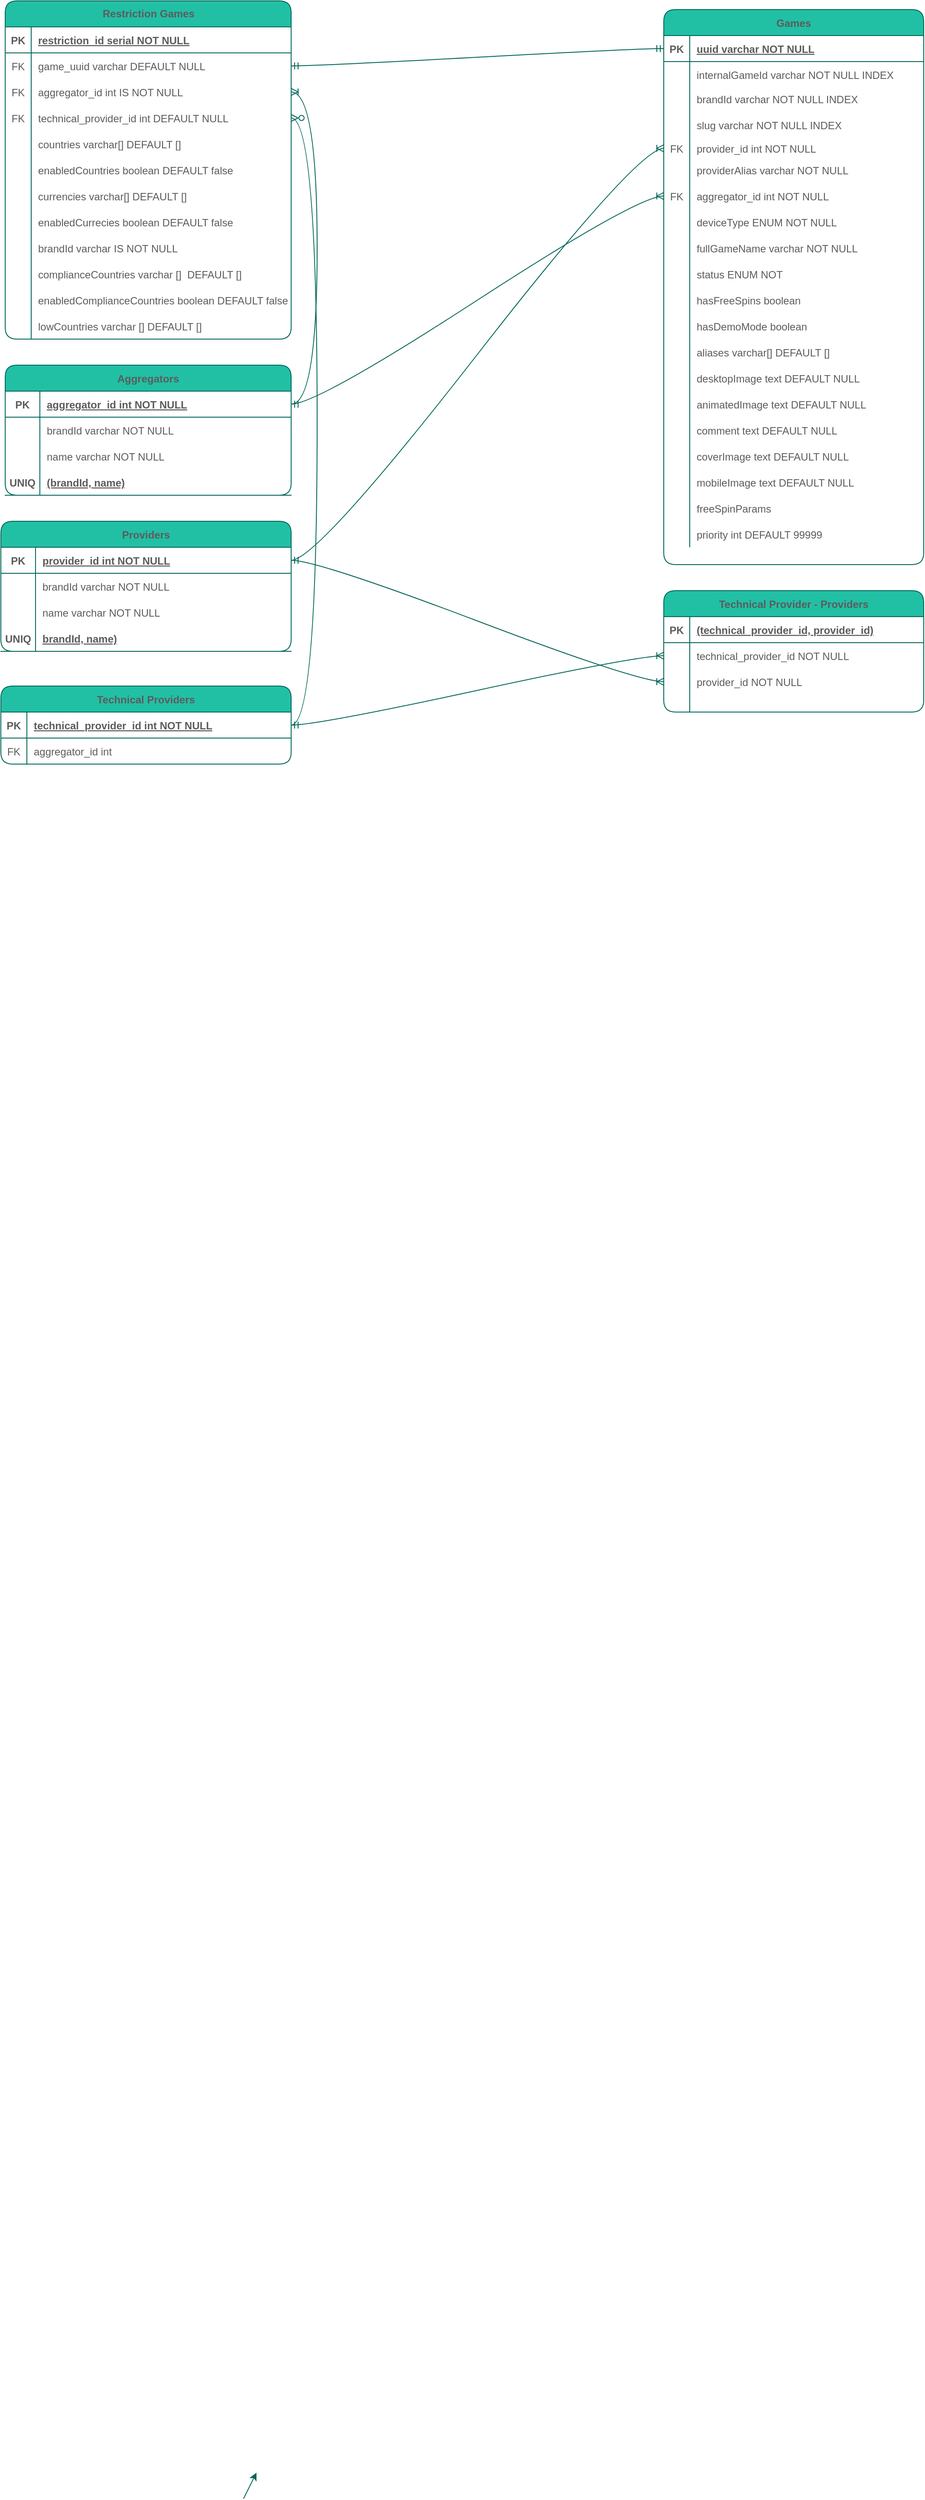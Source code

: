 <mxfile version="13.10.9" type="github">
  <diagram id="R2lEEEUBdFMjLlhIrx00" name="Page-1">
    <mxGraphModel dx="1330" dy="2307" grid="1" gridSize="10" guides="1" tooltips="1" connect="1" arrows="1" fold="1" page="1" pageScale="1" pageWidth="1100" pageHeight="1700" background="#ffffff" math="0" shadow="0" extFonts="Permanent Marker^https://fonts.googleapis.com/css?family=Permanent+Marker">
      <root>
        <mxCell id="0" />
        <mxCell id="1" parent="0" />
        <mxCell id="C-vyLk0tnHw3VtMMgP7b-2" value="Providers" style="shape=table;startSize=30;container=1;collapsible=1;childLayout=tableLayout;fixedRows=1;rowLines=0;fontStyle=1;align=center;resizeLast=1;fillColor=#21C0A5;strokeColor=#006658;fontColor=#5C5C5C;rounded=1;" parent="1" vertex="1">
          <mxGeometry x="15" y="-1080" width="335" height="150" as="geometry" />
        </mxCell>
        <mxCell id="C-vyLk0tnHw3VtMMgP7b-3" value="" style="shape=partialRectangle;collapsible=0;dropTarget=0;pointerEvents=0;fillColor=none;points=[[0,0.5],[1,0.5]];portConstraint=eastwest;top=0;left=0;right=0;bottom=1;strokeColor=#006658;fontColor=#5C5C5C;rounded=1;" parent="C-vyLk0tnHw3VtMMgP7b-2" vertex="1">
          <mxGeometry y="30" width="335" height="30" as="geometry" />
        </mxCell>
        <mxCell id="C-vyLk0tnHw3VtMMgP7b-4" value="PK" style="shape=partialRectangle;overflow=hidden;connectable=0;fillColor=none;top=0;left=0;bottom=0;right=0;fontStyle=1;strokeColor=#006658;fontColor=#5C5C5C;rounded=1;" parent="C-vyLk0tnHw3VtMMgP7b-3" vertex="1">
          <mxGeometry width="40" height="30" as="geometry" />
        </mxCell>
        <mxCell id="C-vyLk0tnHw3VtMMgP7b-5" value="provider_id int NOT NULL " style="shape=partialRectangle;overflow=hidden;connectable=0;fillColor=none;top=0;left=0;bottom=0;right=0;align=left;spacingLeft=6;fontStyle=5;strokeColor=#006658;fontColor=#5C5C5C;rounded=1;" parent="C-vyLk0tnHw3VtMMgP7b-3" vertex="1">
          <mxGeometry x="40" width="295" height="30" as="geometry" />
        </mxCell>
        <mxCell id="hQR0TN8XYF_cweAMROCS-10" value="" style="shape=partialRectangle;collapsible=0;dropTarget=0;pointerEvents=0;fillColor=none;top=0;left=0;bottom=0;right=0;points=[[0,0.5],[1,0.5]];portConstraint=eastwest;strokeColor=#006658;fontColor=#5C5C5C;rounded=1;" vertex="1" parent="C-vyLk0tnHw3VtMMgP7b-2">
          <mxGeometry y="60" width="335" height="30" as="geometry" />
        </mxCell>
        <mxCell id="hQR0TN8XYF_cweAMROCS-11" value="" style="shape=partialRectangle;connectable=0;fillColor=none;top=0;left=0;bottom=0;right=0;editable=1;overflow=hidden;strokeColor=#006658;fontColor=#5C5C5C;rounded=1;" vertex="1" parent="hQR0TN8XYF_cweAMROCS-10">
          <mxGeometry width="40" height="30" as="geometry" />
        </mxCell>
        <mxCell id="hQR0TN8XYF_cweAMROCS-12" value="brandId varchar NOT NULL" style="shape=partialRectangle;connectable=0;fillColor=none;top=0;left=0;bottom=0;right=0;align=left;spacingLeft=6;overflow=hidden;strokeColor=#006658;fontColor=#5C5C5C;rounded=1;" vertex="1" parent="hQR0TN8XYF_cweAMROCS-10">
          <mxGeometry x="40" width="295" height="30" as="geometry" />
        </mxCell>
        <mxCell id="C-vyLk0tnHw3VtMMgP7b-6" value="" style="shape=partialRectangle;collapsible=0;dropTarget=0;pointerEvents=0;fillColor=none;points=[[0,0.5],[1,0.5]];portConstraint=eastwest;top=0;left=0;right=0;bottom=0;strokeColor=#006658;fontColor=#5C5C5C;rounded=1;" parent="C-vyLk0tnHw3VtMMgP7b-2" vertex="1">
          <mxGeometry y="90" width="335" height="30" as="geometry" />
        </mxCell>
        <mxCell id="C-vyLk0tnHw3VtMMgP7b-7" value="" style="shape=partialRectangle;overflow=hidden;connectable=0;fillColor=none;top=0;left=0;bottom=0;right=0;strokeColor=#006658;fontColor=#5C5C5C;rounded=1;" parent="C-vyLk0tnHw3VtMMgP7b-6" vertex="1">
          <mxGeometry width="40" height="30" as="geometry" />
        </mxCell>
        <mxCell id="C-vyLk0tnHw3VtMMgP7b-8" value="name varchar NOT NULL" style="shape=partialRectangle;overflow=hidden;connectable=0;fillColor=none;top=0;left=0;bottom=0;right=0;align=left;spacingLeft=6;strokeColor=#006658;fontColor=#5C5C5C;rounded=1;" parent="C-vyLk0tnHw3VtMMgP7b-6" vertex="1">
          <mxGeometry x="40" width="295" height="30" as="geometry" />
        </mxCell>
        <mxCell id="hQR0TN8XYF_cweAMROCS-18" value="" style="shape=partialRectangle;collapsible=0;dropTarget=0;pointerEvents=0;fillColor=none;top=0;left=0;bottom=1;right=0;points=[[0,0.5],[1,0.5]];portConstraint=eastwest;strokeColor=#006658;fontColor=#5C5C5C;rounded=1;" vertex="1" parent="C-vyLk0tnHw3VtMMgP7b-2">
          <mxGeometry y="120" width="335" height="30" as="geometry" />
        </mxCell>
        <mxCell id="hQR0TN8XYF_cweAMROCS-19" value="UNIQ" style="shape=partialRectangle;connectable=0;fillColor=none;top=0;left=0;bottom=0;right=0;fontStyle=1;overflow=hidden;strokeColor=#006658;fontColor=#5C5C5C;rounded=1;" vertex="1" parent="hQR0TN8XYF_cweAMROCS-18">
          <mxGeometry width="40" height="30" as="geometry" />
        </mxCell>
        <mxCell id="hQR0TN8XYF_cweAMROCS-20" value="brandId, name)" style="shape=partialRectangle;connectable=0;fillColor=none;top=0;left=0;bottom=0;right=0;align=left;spacingLeft=6;fontStyle=5;overflow=hidden;strokeColor=#006658;fontColor=#5C5C5C;rounded=1;" vertex="1" parent="hQR0TN8XYF_cweAMROCS-18">
          <mxGeometry x="40" width="295" height="30" as="geometry" />
        </mxCell>
        <mxCell id="C-vyLk0tnHw3VtMMgP7b-23" value="Games" style="shape=table;startSize=30;container=1;collapsible=1;childLayout=tableLayout;fixedRows=1;rowLines=0;fontStyle=1;align=center;resizeLast=1;fillColor=#21C0A5;strokeColor=#006658;fontColor=#5C5C5C;rounded=1;" parent="1" vertex="1">
          <mxGeometry x="780" y="-1670" width="300" height="640" as="geometry" />
        </mxCell>
        <mxCell id="C-vyLk0tnHw3VtMMgP7b-24" value="" style="shape=partialRectangle;collapsible=0;dropTarget=0;pointerEvents=0;fillColor=none;points=[[0,0.5],[1,0.5]];portConstraint=eastwest;top=0;left=0;right=0;bottom=1;strokeColor=#006658;fontColor=#5C5C5C;rounded=1;" parent="C-vyLk0tnHw3VtMMgP7b-23" vertex="1">
          <mxGeometry y="30" width="300" height="30" as="geometry" />
        </mxCell>
        <mxCell id="C-vyLk0tnHw3VtMMgP7b-25" value="PK" style="shape=partialRectangle;overflow=hidden;connectable=0;fillColor=none;top=0;left=0;bottom=0;right=0;fontStyle=1;strokeColor=#006658;fontColor=#5C5C5C;rounded=1;" parent="C-vyLk0tnHw3VtMMgP7b-24" vertex="1">
          <mxGeometry width="30" height="30" as="geometry" />
        </mxCell>
        <mxCell id="C-vyLk0tnHw3VtMMgP7b-26" value="uuid varchar NOT NULL " style="shape=partialRectangle;overflow=hidden;connectable=0;fillColor=none;top=0;left=0;bottom=0;right=0;align=left;spacingLeft=6;fontStyle=5;strokeColor=#006658;fontColor=#5C5C5C;rounded=1;" parent="C-vyLk0tnHw3VtMMgP7b-24" vertex="1">
          <mxGeometry x="30" width="270" height="30" as="geometry" />
        </mxCell>
        <mxCell id="ytWz9_GpCfOif9QKAJZ8-209" value="" style="shape=partialRectangle;collapsible=0;dropTarget=0;pointerEvents=0;fillColor=none;top=0;left=0;bottom=0;right=0;points=[[0,0.5],[1,0.5]];portConstraint=eastwest;strokeColor=#006658;fontColor=#5C5C5C;rounded=1;" parent="C-vyLk0tnHw3VtMMgP7b-23" vertex="1">
          <mxGeometry y="60" width="300" height="30" as="geometry" />
        </mxCell>
        <mxCell id="ytWz9_GpCfOif9QKAJZ8-210" value="" style="shape=partialRectangle;connectable=0;fillColor=none;top=0;left=0;bottom=0;right=0;editable=1;overflow=hidden;strokeColor=#006658;fontColor=#5C5C5C;rounded=1;" parent="ytWz9_GpCfOif9QKAJZ8-209" vertex="1">
          <mxGeometry width="30" height="30" as="geometry" />
        </mxCell>
        <mxCell id="ytWz9_GpCfOif9QKAJZ8-211" value="internalGameId varchar NOT NULL INDEX" style="shape=partialRectangle;connectable=0;fillColor=none;top=0;left=0;bottom=0;right=0;align=left;spacingLeft=6;overflow=hidden;strokeColor=#006658;fontColor=#5C5C5C;rounded=1;" parent="ytWz9_GpCfOif9QKAJZ8-209" vertex="1">
          <mxGeometry x="30" width="270" height="30" as="geometry" />
        </mxCell>
        <mxCell id="C-vyLk0tnHw3VtMMgP7b-27" value="" style="shape=partialRectangle;collapsible=0;dropTarget=0;pointerEvents=0;fillColor=none;points=[[0,0.5],[1,0.5]];portConstraint=eastwest;top=0;left=0;right=0;bottom=0;strokeColor=#006658;fontColor=#5C5C5C;rounded=1;" parent="C-vyLk0tnHw3VtMMgP7b-23" vertex="1">
          <mxGeometry y="90" width="300" height="30" as="geometry" />
        </mxCell>
        <mxCell id="C-vyLk0tnHw3VtMMgP7b-28" value="" style="shape=partialRectangle;overflow=hidden;connectable=0;fillColor=none;top=0;left=0;bottom=0;right=0;strokeColor=#006658;fontColor=#5C5C5C;rounded=1;" parent="C-vyLk0tnHw3VtMMgP7b-27" vertex="1">
          <mxGeometry width="30" height="30" as="geometry" />
        </mxCell>
        <mxCell id="C-vyLk0tnHw3VtMMgP7b-29" value="brandId varchar NOT NULL INDEX&#xa;" style="shape=partialRectangle;overflow=hidden;connectable=0;fillColor=none;top=0;left=0;bottom=0;right=0;align=left;spacingLeft=6;verticalAlign=top;strokeColor=#006658;fontColor=#5C5C5C;rounded=1;" parent="C-vyLk0tnHw3VtMMgP7b-27" vertex="1">
          <mxGeometry x="30" width="270" height="30" as="geometry" />
        </mxCell>
        <mxCell id="ytWz9_GpCfOif9QKAJZ8-213" value="" style="shape=partialRectangle;collapsible=0;dropTarget=0;pointerEvents=0;fillColor=none;top=0;left=0;bottom=0;right=0;points=[[0,0.5],[1,0.5]];portConstraint=eastwest;strokeColor=#006658;fontColor=#5C5C5C;rounded=1;" parent="C-vyLk0tnHw3VtMMgP7b-23" vertex="1">
          <mxGeometry y="120" width="300" height="30" as="geometry" />
        </mxCell>
        <mxCell id="ytWz9_GpCfOif9QKAJZ8-214" value="" style="shape=partialRectangle;connectable=0;fillColor=none;top=0;left=0;bottom=0;right=0;editable=1;overflow=hidden;strokeColor=#006658;fontColor=#5C5C5C;rounded=1;" parent="ytWz9_GpCfOif9QKAJZ8-213" vertex="1">
          <mxGeometry width="30" height="30" as="geometry" />
        </mxCell>
        <mxCell id="ytWz9_GpCfOif9QKAJZ8-215" value="slug varchar NOT NULL INDEX" style="shape=partialRectangle;connectable=0;fillColor=none;top=0;left=0;bottom=0;right=0;align=left;spacingLeft=6;overflow=hidden;verticalAlign=top;strokeColor=#006658;fontColor=#5C5C5C;rounded=1;" parent="ytWz9_GpCfOif9QKAJZ8-213" vertex="1">
          <mxGeometry x="30" width="270" height="30" as="geometry" />
        </mxCell>
        <mxCell id="ytWz9_GpCfOif9QKAJZ8-233" value="" style="shape=partialRectangle;collapsible=0;dropTarget=0;pointerEvents=0;fillColor=none;top=0;left=0;bottom=0;right=0;points=[[0,0.5],[1,0.5]];portConstraint=eastwest;strokeColor=#006658;fontColor=#5C5C5C;rounded=1;" parent="C-vyLk0tnHw3VtMMgP7b-23" vertex="1">
          <mxGeometry y="150" width="300" height="20" as="geometry" />
        </mxCell>
        <mxCell id="ytWz9_GpCfOif9QKAJZ8-234" value="FK" style="shape=partialRectangle;connectable=0;fillColor=none;top=0;left=0;bottom=0;right=0;fontStyle=0;overflow=hidden;strokeColor=#006658;fontColor=#5C5C5C;rounded=1;" parent="ytWz9_GpCfOif9QKAJZ8-233" vertex="1">
          <mxGeometry width="30" height="20" as="geometry" />
        </mxCell>
        <mxCell id="ytWz9_GpCfOif9QKAJZ8-235" value="provider_id int NOT NULL" style="shape=partialRectangle;connectable=0;fillColor=none;top=0;left=0;bottom=0;right=0;align=left;spacingLeft=6;fontStyle=0;overflow=hidden;strokeColor=#006658;fontColor=#5C5C5C;rounded=1;" parent="ytWz9_GpCfOif9QKAJZ8-233" vertex="1">
          <mxGeometry x="30" width="270" height="20" as="geometry" />
        </mxCell>
        <mxCell id="ytWz9_GpCfOif9QKAJZ8-224" value="" style="shape=partialRectangle;collapsible=0;dropTarget=0;pointerEvents=0;fillColor=none;top=0;left=0;bottom=0;right=0;points=[[0,0.5],[1,0.5]];portConstraint=eastwest;strokeColor=#006658;fontColor=#5C5C5C;rounded=1;" parent="C-vyLk0tnHw3VtMMgP7b-23" vertex="1">
          <mxGeometry y="170" width="300" height="30" as="geometry" />
        </mxCell>
        <mxCell id="ytWz9_GpCfOif9QKAJZ8-225" value="" style="shape=partialRectangle;connectable=0;fillColor=none;top=0;left=0;bottom=0;right=0;editable=1;overflow=hidden;strokeColor=#006658;fontColor=#5C5C5C;rounded=1;" parent="ytWz9_GpCfOif9QKAJZ8-224" vertex="1">
          <mxGeometry width="30" height="30" as="geometry" />
        </mxCell>
        <mxCell id="ytWz9_GpCfOif9QKAJZ8-226" value="providerAlias varchar NOT NULL" style="shape=partialRectangle;connectable=0;fillColor=none;top=0;left=0;bottom=0;right=0;align=left;spacingLeft=6;overflow=hidden;strokeColor=#006658;fontColor=#5C5C5C;rounded=1;" parent="ytWz9_GpCfOif9QKAJZ8-224" vertex="1">
          <mxGeometry x="30" width="270" height="30" as="geometry" />
        </mxCell>
        <mxCell id="ytWz9_GpCfOif9QKAJZ8-237" value="" style="shape=partialRectangle;collapsible=0;dropTarget=0;pointerEvents=0;fillColor=none;top=0;left=0;bottom=0;right=0;points=[[0,0.5],[1,0.5]];portConstraint=eastwest;strokeColor=#006658;fontColor=#5C5C5C;rounded=1;" parent="C-vyLk0tnHw3VtMMgP7b-23" vertex="1">
          <mxGeometry y="200" width="300" height="30" as="geometry" />
        </mxCell>
        <mxCell id="ytWz9_GpCfOif9QKAJZ8-238" value="FK" style="shape=partialRectangle;connectable=0;fillColor=none;top=0;left=0;bottom=0;right=0;fontStyle=0;overflow=hidden;strokeColor=#006658;fontColor=#5C5C5C;rounded=1;" parent="ytWz9_GpCfOif9QKAJZ8-237" vertex="1">
          <mxGeometry width="30" height="30" as="geometry" />
        </mxCell>
        <mxCell id="ytWz9_GpCfOif9QKAJZ8-239" value="aggregator_id int NOT NULL" style="shape=partialRectangle;connectable=0;fillColor=none;top=0;left=0;bottom=0;right=0;align=left;spacingLeft=6;fontStyle=0;overflow=hidden;strokeColor=#006658;fontColor=#5C5C5C;rounded=1;" parent="ytWz9_GpCfOif9QKAJZ8-237" vertex="1">
          <mxGeometry x="30" width="270" height="30" as="geometry" />
        </mxCell>
        <mxCell id="ytWz9_GpCfOif9QKAJZ8-241" value="" style="shape=partialRectangle;collapsible=0;dropTarget=0;pointerEvents=0;fillColor=none;top=0;left=0;bottom=0;right=0;points=[[0,0.5],[1,0.5]];portConstraint=eastwest;strokeColor=#006658;fontColor=#5C5C5C;rounded=1;" parent="C-vyLk0tnHw3VtMMgP7b-23" vertex="1">
          <mxGeometry y="230" width="300" height="30" as="geometry" />
        </mxCell>
        <mxCell id="ytWz9_GpCfOif9QKAJZ8-242" value="" style="shape=partialRectangle;connectable=0;fillColor=none;top=0;left=0;bottom=0;right=0;editable=1;overflow=hidden;strokeColor=#006658;fontColor=#5C5C5C;rounded=1;" parent="ytWz9_GpCfOif9QKAJZ8-241" vertex="1">
          <mxGeometry width="30" height="30" as="geometry" />
        </mxCell>
        <mxCell id="ytWz9_GpCfOif9QKAJZ8-243" value="deviceType ENUM NOT NULL" style="shape=partialRectangle;connectable=0;fillColor=none;top=0;left=0;bottom=0;right=0;align=left;spacingLeft=6;overflow=hidden;strokeColor=#006658;fontColor=#5C5C5C;rounded=1;" parent="ytWz9_GpCfOif9QKAJZ8-241" vertex="1">
          <mxGeometry x="30" width="270" height="30" as="geometry" />
        </mxCell>
        <mxCell id="ytWz9_GpCfOif9QKAJZ8-245" value="" style="shape=partialRectangle;collapsible=0;dropTarget=0;pointerEvents=0;fillColor=none;top=0;left=0;bottom=0;right=0;points=[[0,0.5],[1,0.5]];portConstraint=eastwest;strokeColor=#006658;fontColor=#5C5C5C;rounded=1;" parent="C-vyLk0tnHw3VtMMgP7b-23" vertex="1">
          <mxGeometry y="260" width="300" height="30" as="geometry" />
        </mxCell>
        <mxCell id="ytWz9_GpCfOif9QKAJZ8-246" value="" style="shape=partialRectangle;connectable=0;fillColor=none;top=0;left=0;bottom=0;right=0;editable=1;overflow=hidden;strokeColor=#006658;fontColor=#5C5C5C;rounded=1;" parent="ytWz9_GpCfOif9QKAJZ8-245" vertex="1">
          <mxGeometry width="30" height="30" as="geometry" />
        </mxCell>
        <mxCell id="ytWz9_GpCfOif9QKAJZ8-247" value="fullGameName varchar NOT NULL" style="shape=partialRectangle;connectable=0;fillColor=none;top=0;left=0;bottom=0;right=0;align=left;spacingLeft=6;overflow=hidden;strokeColor=#006658;fontColor=#5C5C5C;rounded=1;" parent="ytWz9_GpCfOif9QKAJZ8-245" vertex="1">
          <mxGeometry x="30" width="270" height="30" as="geometry" />
        </mxCell>
        <mxCell id="ytWz9_GpCfOif9QKAJZ8-251" value="" style="shape=partialRectangle;collapsible=0;dropTarget=0;pointerEvents=0;fillColor=none;top=0;left=0;bottom=0;right=0;points=[[0,0.5],[1,0.5]];portConstraint=eastwest;strokeColor=#006658;fontColor=#5C5C5C;rounded=1;" parent="C-vyLk0tnHw3VtMMgP7b-23" vertex="1">
          <mxGeometry y="290" width="300" height="30" as="geometry" />
        </mxCell>
        <mxCell id="ytWz9_GpCfOif9QKAJZ8-252" value="" style="shape=partialRectangle;connectable=0;fillColor=none;top=0;left=0;bottom=0;right=0;editable=1;overflow=hidden;strokeColor=#006658;fontColor=#5C5C5C;rounded=1;" parent="ytWz9_GpCfOif9QKAJZ8-251" vertex="1">
          <mxGeometry width="30" height="30" as="geometry" />
        </mxCell>
        <mxCell id="ytWz9_GpCfOif9QKAJZ8-253" value="status ENUM NOT" style="shape=partialRectangle;connectable=0;fillColor=none;top=0;left=0;bottom=0;right=0;align=left;spacingLeft=6;overflow=hidden;strokeColor=#006658;fontColor=#5C5C5C;rounded=1;" parent="ytWz9_GpCfOif9QKAJZ8-251" vertex="1">
          <mxGeometry x="30" width="270" height="30" as="geometry" />
        </mxCell>
        <mxCell id="ytWz9_GpCfOif9QKAJZ8-255" value="" style="shape=partialRectangle;collapsible=0;dropTarget=0;pointerEvents=0;fillColor=none;top=0;left=0;bottom=0;right=0;points=[[0,0.5],[1,0.5]];portConstraint=eastwest;strokeColor=#006658;fontColor=#5C5C5C;rounded=1;" parent="C-vyLk0tnHw3VtMMgP7b-23" vertex="1">
          <mxGeometry y="320" width="300" height="30" as="geometry" />
        </mxCell>
        <mxCell id="ytWz9_GpCfOif9QKAJZ8-256" value="" style="shape=partialRectangle;connectable=0;fillColor=none;top=0;left=0;bottom=0;right=0;editable=1;overflow=hidden;strokeColor=#006658;fontColor=#5C5C5C;rounded=1;" parent="ytWz9_GpCfOif9QKAJZ8-255" vertex="1">
          <mxGeometry width="30" height="30" as="geometry" />
        </mxCell>
        <mxCell id="ytWz9_GpCfOif9QKAJZ8-257" value="hasFreeSpins boolean" style="shape=partialRectangle;connectable=0;fillColor=none;top=0;left=0;bottom=0;right=0;align=left;spacingLeft=6;overflow=hidden;strokeColor=#006658;fontColor=#5C5C5C;rounded=1;" parent="ytWz9_GpCfOif9QKAJZ8-255" vertex="1">
          <mxGeometry x="30" width="270" height="30" as="geometry" />
        </mxCell>
        <mxCell id="ytWz9_GpCfOif9QKAJZ8-259" value="" style="shape=partialRectangle;collapsible=0;dropTarget=0;pointerEvents=0;fillColor=none;top=0;left=0;bottom=0;right=0;points=[[0,0.5],[1,0.5]];portConstraint=eastwest;strokeColor=#006658;fontColor=#5C5C5C;rounded=1;" parent="C-vyLk0tnHw3VtMMgP7b-23" vertex="1">
          <mxGeometry y="350" width="300" height="30" as="geometry" />
        </mxCell>
        <mxCell id="ytWz9_GpCfOif9QKAJZ8-260" value="" style="shape=partialRectangle;connectable=0;fillColor=none;top=0;left=0;bottom=0;right=0;editable=1;overflow=hidden;strokeColor=#006658;fontColor=#5C5C5C;rounded=1;" parent="ytWz9_GpCfOif9QKAJZ8-259" vertex="1">
          <mxGeometry width="30" height="30" as="geometry" />
        </mxCell>
        <mxCell id="ytWz9_GpCfOif9QKAJZ8-261" value="hasDemoMode boolean" style="shape=partialRectangle;connectable=0;fillColor=none;top=0;left=0;bottom=0;right=0;align=left;spacingLeft=6;overflow=hidden;strokeColor=#006658;fontColor=#5C5C5C;rounded=1;" parent="ytWz9_GpCfOif9QKAJZ8-259" vertex="1">
          <mxGeometry x="30" width="270" height="30" as="geometry" />
        </mxCell>
        <mxCell id="ytWz9_GpCfOif9QKAJZ8-263" value="" style="shape=partialRectangle;collapsible=0;dropTarget=0;pointerEvents=0;fillColor=none;top=0;left=0;bottom=0;right=0;points=[[0,0.5],[1,0.5]];portConstraint=eastwest;strokeColor=#006658;fontColor=#5C5C5C;rounded=1;" parent="C-vyLk0tnHw3VtMMgP7b-23" vertex="1">
          <mxGeometry y="380" width="300" height="30" as="geometry" />
        </mxCell>
        <mxCell id="ytWz9_GpCfOif9QKAJZ8-264" value="" style="shape=partialRectangle;connectable=0;fillColor=none;top=0;left=0;bottom=0;right=0;editable=1;overflow=hidden;strokeColor=#006658;fontColor=#5C5C5C;rounded=1;" parent="ytWz9_GpCfOif9QKAJZ8-263" vertex="1">
          <mxGeometry width="30" height="30" as="geometry" />
        </mxCell>
        <mxCell id="ytWz9_GpCfOif9QKAJZ8-265" value="aliases varchar[] DEFAULT []" style="shape=partialRectangle;connectable=0;fillColor=none;top=0;left=0;bottom=0;right=0;align=left;spacingLeft=6;overflow=hidden;fontStyle=0;strokeColor=#006658;fontColor=#5C5C5C;rounded=1;" parent="ytWz9_GpCfOif9QKAJZ8-263" vertex="1">
          <mxGeometry x="30" width="270" height="30" as="geometry" />
        </mxCell>
        <mxCell id="ytWz9_GpCfOif9QKAJZ8-228" value="" style="shape=partialRectangle;collapsible=0;dropTarget=0;pointerEvents=0;fillColor=none;top=0;left=0;bottom=0;right=0;points=[[0,0.5],[1,0.5]];portConstraint=eastwest;strokeColor=#006658;fontColor=#5C5C5C;rounded=1;" parent="C-vyLk0tnHw3VtMMgP7b-23" vertex="1">
          <mxGeometry y="410" width="300" height="30" as="geometry" />
        </mxCell>
        <mxCell id="ytWz9_GpCfOif9QKAJZ8-229" value="" style="shape=partialRectangle;connectable=0;fillColor=none;top=0;left=0;bottom=0;right=0;editable=1;overflow=hidden;strokeColor=#006658;fontColor=#5C5C5C;rounded=1;" parent="ytWz9_GpCfOif9QKAJZ8-228" vertex="1">
          <mxGeometry width="30" height="30" as="geometry" />
        </mxCell>
        <mxCell id="ytWz9_GpCfOif9QKAJZ8-230" value="desktopImage text DEFAULT NULL" style="shape=partialRectangle;connectable=0;fillColor=none;top=0;left=0;bottom=0;right=0;align=left;spacingLeft=6;overflow=hidden;strokeColor=#006658;fontColor=#5C5C5C;rounded=1;" parent="ytWz9_GpCfOif9QKAJZ8-228" vertex="1">
          <mxGeometry x="30" width="270" height="30" as="geometry" />
        </mxCell>
        <mxCell id="ytWz9_GpCfOif9QKAJZ8-271" value="" style="shape=partialRectangle;collapsible=0;dropTarget=0;pointerEvents=0;fillColor=none;top=0;left=0;bottom=0;right=0;points=[[0,0.5],[1,0.5]];portConstraint=eastwest;strokeColor=#006658;fontColor=#5C5C5C;rounded=1;" parent="C-vyLk0tnHw3VtMMgP7b-23" vertex="1">
          <mxGeometry y="440" width="300" height="30" as="geometry" />
        </mxCell>
        <mxCell id="ytWz9_GpCfOif9QKAJZ8-272" value="" style="shape=partialRectangle;connectable=0;fillColor=none;top=0;left=0;bottom=0;right=0;editable=1;overflow=hidden;strokeColor=#006658;fontColor=#5C5C5C;rounded=1;" parent="ytWz9_GpCfOif9QKAJZ8-271" vertex="1">
          <mxGeometry width="30" height="30" as="geometry" />
        </mxCell>
        <mxCell id="ytWz9_GpCfOif9QKAJZ8-273" value="animatedImage text DEFAULT NULL" style="shape=partialRectangle;connectable=0;fillColor=none;top=0;left=0;bottom=0;right=0;align=left;spacingLeft=6;overflow=hidden;strokeColor=#006658;fontColor=#5C5C5C;rounded=1;" parent="ytWz9_GpCfOif9QKAJZ8-271" vertex="1">
          <mxGeometry x="30" width="270" height="30" as="geometry" />
        </mxCell>
        <mxCell id="ytWz9_GpCfOif9QKAJZ8-279" value="" style="shape=partialRectangle;collapsible=0;dropTarget=0;pointerEvents=0;fillColor=none;top=0;left=0;bottom=0;right=0;points=[[0,0.5],[1,0.5]];portConstraint=eastwest;strokeColor=#006658;fontColor=#5C5C5C;rounded=1;" parent="C-vyLk0tnHw3VtMMgP7b-23" vertex="1">
          <mxGeometry y="470" width="300" height="30" as="geometry" />
        </mxCell>
        <mxCell id="ytWz9_GpCfOif9QKAJZ8-280" value="" style="shape=partialRectangle;connectable=0;fillColor=none;top=0;left=0;bottom=0;right=0;editable=1;overflow=hidden;strokeColor=#006658;fontColor=#5C5C5C;rounded=1;" parent="ytWz9_GpCfOif9QKAJZ8-279" vertex="1">
          <mxGeometry width="30" height="30" as="geometry" />
        </mxCell>
        <mxCell id="ytWz9_GpCfOif9QKAJZ8-281" value="comment text DEFAULT NULL" style="shape=partialRectangle;connectable=0;fillColor=none;top=0;left=0;bottom=0;right=0;align=left;spacingLeft=6;overflow=hidden;strokeColor=#006658;fontColor=#5C5C5C;rounded=1;" parent="ytWz9_GpCfOif9QKAJZ8-279" vertex="1">
          <mxGeometry x="30" width="270" height="30" as="geometry" />
        </mxCell>
        <mxCell id="ytWz9_GpCfOif9QKAJZ8-283" value="" style="shape=partialRectangle;collapsible=0;dropTarget=0;pointerEvents=0;fillColor=none;top=0;left=0;bottom=0;right=0;points=[[0,0.5],[1,0.5]];portConstraint=eastwest;strokeColor=#006658;fontColor=#5C5C5C;rounded=1;" parent="C-vyLk0tnHw3VtMMgP7b-23" vertex="1">
          <mxGeometry y="500" width="300" height="30" as="geometry" />
        </mxCell>
        <mxCell id="ytWz9_GpCfOif9QKAJZ8-284" value="" style="shape=partialRectangle;connectable=0;fillColor=none;top=0;left=0;bottom=0;right=0;editable=1;overflow=hidden;strokeColor=#006658;fontColor=#5C5C5C;rounded=1;" parent="ytWz9_GpCfOif9QKAJZ8-283" vertex="1">
          <mxGeometry width="30" height="30" as="geometry" />
        </mxCell>
        <mxCell id="ytWz9_GpCfOif9QKAJZ8-285" value="coverImage text DEFAULT NULL" style="shape=partialRectangle;connectable=0;fillColor=none;top=0;left=0;bottom=0;right=0;align=left;spacingLeft=6;overflow=hidden;strokeColor=#006658;fontColor=#5C5C5C;rounded=1;" parent="ytWz9_GpCfOif9QKAJZ8-283" vertex="1">
          <mxGeometry x="30" width="270" height="30" as="geometry" />
        </mxCell>
        <mxCell id="ytWz9_GpCfOif9QKAJZ8-287" value="" style="shape=partialRectangle;collapsible=0;dropTarget=0;pointerEvents=0;fillColor=none;top=0;left=0;bottom=0;right=0;points=[[0,0.5],[1,0.5]];portConstraint=eastwest;strokeColor=#006658;fontColor=#5C5C5C;rounded=1;" parent="C-vyLk0tnHw3VtMMgP7b-23" vertex="1">
          <mxGeometry y="530" width="300" height="30" as="geometry" />
        </mxCell>
        <mxCell id="ytWz9_GpCfOif9QKAJZ8-288" value="" style="shape=partialRectangle;connectable=0;fillColor=none;top=0;left=0;bottom=0;right=0;editable=1;overflow=hidden;strokeColor=#006658;fontColor=#5C5C5C;rounded=1;" parent="ytWz9_GpCfOif9QKAJZ8-287" vertex="1">
          <mxGeometry width="30" height="30" as="geometry" />
        </mxCell>
        <mxCell id="ytWz9_GpCfOif9QKAJZ8-289" value="mobileImage text DEFAULT NULL" style="shape=partialRectangle;connectable=0;fillColor=none;top=0;left=0;bottom=0;right=0;align=left;spacingLeft=6;overflow=hidden;strokeColor=#006658;fontColor=#5C5C5C;rounded=1;" parent="ytWz9_GpCfOif9QKAJZ8-287" vertex="1">
          <mxGeometry x="30" width="270" height="30" as="geometry" />
        </mxCell>
        <mxCell id="ytWz9_GpCfOif9QKAJZ8-291" value="" style="shape=partialRectangle;collapsible=0;dropTarget=0;pointerEvents=0;fillColor=none;top=0;left=0;bottom=0;right=0;points=[[0,0.5],[1,0.5]];portConstraint=eastwest;strokeColor=#006658;fontColor=#5C5C5C;rounded=1;" parent="C-vyLk0tnHw3VtMMgP7b-23" vertex="1">
          <mxGeometry y="560" width="300" height="30" as="geometry" />
        </mxCell>
        <mxCell id="ytWz9_GpCfOif9QKAJZ8-292" value="" style="shape=partialRectangle;connectable=0;fillColor=none;top=0;left=0;bottom=0;right=0;editable=1;overflow=hidden;strokeColor=#006658;fontColor=#5C5C5C;rounded=1;" parent="ytWz9_GpCfOif9QKAJZ8-291" vertex="1">
          <mxGeometry width="30" height="30" as="geometry" />
        </mxCell>
        <mxCell id="ytWz9_GpCfOif9QKAJZ8-293" value="freeSpinParams" style="shape=partialRectangle;connectable=0;fillColor=none;top=0;left=0;bottom=0;right=0;align=left;spacingLeft=6;overflow=hidden;strokeColor=#006658;fontColor=#5C5C5C;rounded=1;" parent="ytWz9_GpCfOif9QKAJZ8-291" vertex="1">
          <mxGeometry x="30" width="270" height="30" as="geometry" />
        </mxCell>
        <mxCell id="ytWz9_GpCfOif9QKAJZ8-267" value="" style="shape=partialRectangle;collapsible=0;dropTarget=0;pointerEvents=0;fillColor=none;top=0;left=0;bottom=0;right=0;points=[[0,0.5],[1,0.5]];portConstraint=eastwest;strokeColor=#006658;fontColor=#5C5C5C;rounded=1;" parent="C-vyLk0tnHw3VtMMgP7b-23" vertex="1">
          <mxGeometry y="590" width="300" height="30" as="geometry" />
        </mxCell>
        <mxCell id="ytWz9_GpCfOif9QKAJZ8-268" value="" style="shape=partialRectangle;connectable=0;fillColor=none;top=0;left=0;bottom=0;right=0;editable=1;overflow=hidden;strokeColor=#006658;fontColor=#5C5C5C;rounded=1;" parent="ytWz9_GpCfOif9QKAJZ8-267" vertex="1">
          <mxGeometry width="30" height="30" as="geometry" />
        </mxCell>
        <mxCell id="ytWz9_GpCfOif9QKAJZ8-269" value="priority int DEFAULT 99999" style="shape=partialRectangle;connectable=0;fillColor=none;top=0;left=0;bottom=0;right=0;align=left;spacingLeft=6;overflow=hidden;strokeColor=#006658;fontColor=#5C5C5C;rounded=1;" parent="ytWz9_GpCfOif9QKAJZ8-267" vertex="1">
          <mxGeometry x="30" width="270" height="30" as="geometry" />
        </mxCell>
        <mxCell id="ytWz9_GpCfOif9QKAJZ8-103" style="edgeStyle=none;orthogonalLoop=1;jettySize=auto;html=1;exitX=1;exitY=1;exitDx=0;exitDy=0;strokeColor=#006658;fontColor=#5C5C5C;curved=1;" parent="1" edge="1">
          <mxGeometry relative="1" as="geometry">
            <mxPoint x="310" y="1170" as="targetPoint" />
            <mxPoint x="295" y="1200" as="sourcePoint" />
          </mxGeometry>
        </mxCell>
        <mxCell id="ytWz9_GpCfOif9QKAJZ8-28" value="Restriction Games" style="shape=table;startSize=30;container=1;collapsible=1;childLayout=tableLayout;fixedRows=1;rowLines=0;fontStyle=1;align=center;resizeLast=1;shadow=0;html=1;fillColor=#21C0A5;strokeColor=#006658;fontColor=#5C5C5C;rounded=1;" parent="1" vertex="1">
          <mxGeometry x="20" y="-1680" width="330" height="390" as="geometry">
            <mxRectangle x="42.5" y="20" width="140" height="20" as="alternateBounds" />
          </mxGeometry>
        </mxCell>
        <mxCell id="ytWz9_GpCfOif9QKAJZ8-29" value="" style="shape=partialRectangle;collapsible=0;dropTarget=0;pointerEvents=0;fillColor=none;points=[[0,0.5],[1,0.5]];portConstraint=eastwest;top=0;left=0;right=0;bottom=1;strokeColor=#006658;fontColor=#5C5C5C;rounded=1;" parent="ytWz9_GpCfOif9QKAJZ8-28" vertex="1">
          <mxGeometry y="30" width="330" height="30" as="geometry" />
        </mxCell>
        <mxCell id="ytWz9_GpCfOif9QKAJZ8-30" value="PK" style="shape=partialRectangle;overflow=hidden;connectable=0;fillColor=none;top=0;left=0;bottom=0;right=0;fontStyle=1;strokeColor=#006658;fontColor=#5C5C5C;rounded=1;" parent="ytWz9_GpCfOif9QKAJZ8-29" vertex="1">
          <mxGeometry width="30" height="30" as="geometry" />
        </mxCell>
        <mxCell id="ytWz9_GpCfOif9QKAJZ8-31" value="restriction_id serial NOT NULL " style="shape=partialRectangle;overflow=hidden;connectable=0;fillColor=none;top=0;left=0;bottom=0;right=0;align=left;spacingLeft=6;fontStyle=5;strokeColor=#006658;fontColor=#5C5C5C;rounded=1;" parent="ytWz9_GpCfOif9QKAJZ8-29" vertex="1">
          <mxGeometry x="30" width="300" height="30" as="geometry" />
        </mxCell>
        <mxCell id="ytWz9_GpCfOif9QKAJZ8-174" value="" style="shape=partialRectangle;collapsible=0;dropTarget=0;pointerEvents=0;fillColor=none;top=0;left=0;bottom=0;right=0;points=[[0,0.5],[1,0.5]];portConstraint=eastwest;strokeColor=#006658;fontColor=#5C5C5C;rounded=1;" parent="ytWz9_GpCfOif9QKAJZ8-28" vertex="1">
          <mxGeometry y="60" width="330" height="30" as="geometry" />
        </mxCell>
        <mxCell id="ytWz9_GpCfOif9QKAJZ8-175" value="FK" style="shape=partialRectangle;connectable=0;fillColor=none;top=0;left=0;bottom=0;right=0;fontStyle=0;overflow=hidden;strokeColor=#006658;fontColor=#5C5C5C;rounded=1;" parent="ytWz9_GpCfOif9QKAJZ8-174" vertex="1">
          <mxGeometry width="30" height="30" as="geometry" />
        </mxCell>
        <mxCell id="ytWz9_GpCfOif9QKAJZ8-176" value="game_uuid varchar DEFAULT NULL" style="shape=partialRectangle;connectable=0;fillColor=none;top=0;left=0;bottom=0;right=0;align=left;spacingLeft=6;fontStyle=0;overflow=hidden;strokeColor=#006658;fontColor=#5C5C5C;rounded=1;" parent="ytWz9_GpCfOif9QKAJZ8-174" vertex="1">
          <mxGeometry x="30" width="300" height="30" as="geometry" />
        </mxCell>
        <mxCell id="ytWz9_GpCfOif9QKAJZ8-32" value="" style="shape=partialRectangle;collapsible=0;dropTarget=0;pointerEvents=0;fillColor=none;points=[[0,0.5],[1,0.5]];portConstraint=eastwest;top=0;left=0;right=0;bottom=0;strokeColor=#006658;fontColor=#5C5C5C;rounded=1;" parent="ytWz9_GpCfOif9QKAJZ8-28" vertex="1">
          <mxGeometry y="90" width="330" height="30" as="geometry" />
        </mxCell>
        <mxCell id="ytWz9_GpCfOif9QKAJZ8-33" value="FK" style="shape=partialRectangle;overflow=hidden;connectable=0;fillColor=none;top=0;left=0;bottom=0;right=0;strokeColor=#006658;fontColor=#5C5C5C;rounded=1;" parent="ytWz9_GpCfOif9QKAJZ8-32" vertex="1">
          <mxGeometry width="30" height="30" as="geometry" />
        </mxCell>
        <mxCell id="ytWz9_GpCfOif9QKAJZ8-34" value="aggregator_id int IS NOT NULL" style="shape=partialRectangle;overflow=hidden;connectable=0;fillColor=none;top=0;left=0;bottom=0;right=0;align=left;spacingLeft=6;strokeColor=#006658;fontColor=#5C5C5C;rounded=1;" parent="ytWz9_GpCfOif9QKAJZ8-32" vertex="1">
          <mxGeometry x="30" width="300" height="30" as="geometry" />
        </mxCell>
        <mxCell id="ytWz9_GpCfOif9QKAJZ8-170" value="" style="shape=partialRectangle;collapsible=0;dropTarget=0;pointerEvents=0;fillColor=none;top=0;left=0;bottom=0;right=0;points=[[0,0.5],[1,0.5]];portConstraint=eastwest;strokeColor=#006658;fontColor=#5C5C5C;rounded=1;" parent="ytWz9_GpCfOif9QKAJZ8-28" vertex="1">
          <mxGeometry y="120" width="330" height="30" as="geometry" />
        </mxCell>
        <mxCell id="ytWz9_GpCfOif9QKAJZ8-171" value="FK" style="shape=partialRectangle;connectable=0;fillColor=none;top=0;left=0;bottom=0;right=0;fontStyle=0;overflow=hidden;strokeColor=#006658;fontColor=#5C5C5C;rounded=1;" parent="ytWz9_GpCfOif9QKAJZ8-170" vertex="1">
          <mxGeometry width="30" height="30" as="geometry" />
        </mxCell>
        <mxCell id="ytWz9_GpCfOif9QKAJZ8-172" value="technical_provider_id int DEFAULT NULL " style="shape=partialRectangle;connectable=0;fillColor=none;top=0;left=0;bottom=0;right=0;align=left;spacingLeft=6;fontStyle=0;overflow=hidden;strokeColor=#006658;fontColor=#5C5C5C;rounded=1;" parent="ytWz9_GpCfOif9QKAJZ8-170" vertex="1">
          <mxGeometry x="30" width="300" height="30" as="geometry" />
        </mxCell>
        <mxCell id="ytWz9_GpCfOif9QKAJZ8-178" value="" style="shape=partialRectangle;collapsible=0;dropTarget=0;pointerEvents=0;fillColor=none;top=0;left=0;bottom=0;right=0;points=[[0,0.5],[1,0.5]];portConstraint=eastwest;strokeColor=#006658;fontColor=#5C5C5C;rounded=1;" parent="ytWz9_GpCfOif9QKAJZ8-28" vertex="1">
          <mxGeometry y="150" width="330" height="30" as="geometry" />
        </mxCell>
        <mxCell id="ytWz9_GpCfOif9QKAJZ8-179" value="" style="shape=partialRectangle;connectable=0;fillColor=none;top=0;left=0;bottom=0;right=0;editable=1;overflow=hidden;strokeColor=#006658;fontColor=#5C5C5C;rounded=1;" parent="ytWz9_GpCfOif9QKAJZ8-178" vertex="1">
          <mxGeometry width="30" height="30" as="geometry" />
        </mxCell>
        <mxCell id="ytWz9_GpCfOif9QKAJZ8-180" value="countries varchar[] DEFAULT []" style="shape=partialRectangle;connectable=0;fillColor=none;top=0;left=0;bottom=0;right=0;align=left;spacingLeft=6;overflow=hidden;fontStyle=0;strokeColor=#006658;fontColor=#5C5C5C;rounded=1;" parent="ytWz9_GpCfOif9QKAJZ8-178" vertex="1">
          <mxGeometry x="30" width="300" height="30" as="geometry" />
        </mxCell>
        <mxCell id="ytWz9_GpCfOif9QKAJZ8-182" value="" style="shape=partialRectangle;collapsible=0;dropTarget=0;pointerEvents=0;fillColor=none;top=0;left=0;bottom=0;right=0;points=[[0,0.5],[1,0.5]];portConstraint=eastwest;strokeColor=#006658;fontColor=#5C5C5C;rounded=1;" parent="ytWz9_GpCfOif9QKAJZ8-28" vertex="1">
          <mxGeometry y="180" width="330" height="30" as="geometry" />
        </mxCell>
        <mxCell id="ytWz9_GpCfOif9QKAJZ8-183" value="" style="shape=partialRectangle;connectable=0;fillColor=none;top=0;left=0;bottom=0;right=0;editable=1;overflow=hidden;strokeColor=#006658;fontColor=#5C5C5C;rounded=1;" parent="ytWz9_GpCfOif9QKAJZ8-182" vertex="1">
          <mxGeometry width="30" height="30" as="geometry" />
        </mxCell>
        <mxCell id="ytWz9_GpCfOif9QKAJZ8-184" value="enabledCountries boolean DEFAULT false" style="shape=partialRectangle;connectable=0;fillColor=none;top=0;left=0;bottom=0;right=0;align=left;spacingLeft=6;overflow=hidden;strokeColor=#006658;fontColor=#5C5C5C;rounded=1;" parent="ytWz9_GpCfOif9QKAJZ8-182" vertex="1">
          <mxGeometry x="30" width="300" height="30" as="geometry" />
        </mxCell>
        <mxCell id="ytWz9_GpCfOif9QKAJZ8-186" value="" style="shape=partialRectangle;collapsible=0;dropTarget=0;pointerEvents=0;fillColor=none;top=0;left=0;bottom=0;right=0;points=[[0,0.5],[1,0.5]];portConstraint=eastwest;strokeColor=#006658;fontColor=#5C5C5C;rounded=1;" parent="ytWz9_GpCfOif9QKAJZ8-28" vertex="1">
          <mxGeometry y="210" width="330" height="30" as="geometry" />
        </mxCell>
        <mxCell id="ytWz9_GpCfOif9QKAJZ8-187" value="" style="shape=partialRectangle;connectable=0;fillColor=none;top=0;left=0;bottom=0;right=0;editable=1;overflow=hidden;strokeColor=#006658;fontColor=#5C5C5C;rounded=1;" parent="ytWz9_GpCfOif9QKAJZ8-186" vertex="1">
          <mxGeometry width="30" height="30" as="geometry" />
        </mxCell>
        <mxCell id="ytWz9_GpCfOif9QKAJZ8-188" value="currencies varchar[] DEFAULT []" style="shape=partialRectangle;connectable=0;fillColor=none;top=0;left=0;bottom=0;right=0;align=left;spacingLeft=6;overflow=hidden;fontStyle=0;strokeColor=#006658;fontColor=#5C5C5C;rounded=1;" parent="ytWz9_GpCfOif9QKAJZ8-186" vertex="1">
          <mxGeometry x="30" width="300" height="30" as="geometry" />
        </mxCell>
        <mxCell id="ytWz9_GpCfOif9QKAJZ8-191" value="" style="shape=partialRectangle;collapsible=0;dropTarget=0;pointerEvents=0;fillColor=none;top=0;left=0;bottom=0;right=0;points=[[0,0.5],[1,0.5]];portConstraint=eastwest;strokeColor=#006658;fontColor=#5C5C5C;rounded=1;" parent="ytWz9_GpCfOif9QKAJZ8-28" vertex="1">
          <mxGeometry y="240" width="330" height="30" as="geometry" />
        </mxCell>
        <mxCell id="ytWz9_GpCfOif9QKAJZ8-192" value="" style="shape=partialRectangle;connectable=0;fillColor=none;top=0;left=0;bottom=0;right=0;editable=1;overflow=hidden;strokeColor=#006658;fontColor=#5C5C5C;rounded=1;" parent="ytWz9_GpCfOif9QKAJZ8-191" vertex="1">
          <mxGeometry width="30" height="30" as="geometry" />
        </mxCell>
        <mxCell id="ytWz9_GpCfOif9QKAJZ8-193" value="enabledCurrecies boolean DEFAULT false" style="shape=partialRectangle;connectable=0;fillColor=none;top=0;left=0;bottom=0;right=0;align=left;spacingLeft=6;overflow=hidden;strokeColor=#006658;fontColor=#5C5C5C;rounded=1;" parent="ytWz9_GpCfOif9QKAJZ8-191" vertex="1">
          <mxGeometry x="30" width="300" height="30" as="geometry" />
        </mxCell>
        <mxCell id="ytWz9_GpCfOif9QKAJZ8-195" value="" style="shape=partialRectangle;collapsible=0;dropTarget=0;pointerEvents=0;fillColor=none;top=0;left=0;bottom=0;right=0;points=[[0,0.5],[1,0.5]];portConstraint=eastwest;strokeColor=#006658;fontColor=#5C5C5C;rounded=1;" parent="ytWz9_GpCfOif9QKAJZ8-28" vertex="1">
          <mxGeometry y="270" width="330" height="30" as="geometry" />
        </mxCell>
        <mxCell id="ytWz9_GpCfOif9QKAJZ8-196" value="" style="shape=partialRectangle;connectable=0;fillColor=none;top=0;left=0;bottom=0;right=0;editable=1;overflow=hidden;strokeColor=#006658;fontColor=#5C5C5C;rounded=1;" parent="ytWz9_GpCfOif9QKAJZ8-195" vertex="1">
          <mxGeometry width="30" height="30" as="geometry" />
        </mxCell>
        <mxCell id="ytWz9_GpCfOif9QKAJZ8-197" value="brandId varchar IS NOT NULL" style="shape=partialRectangle;connectable=0;fillColor=none;top=0;left=0;bottom=0;right=0;align=left;spacingLeft=6;overflow=hidden;strokeColor=#006658;fontColor=#5C5C5C;rounded=1;" parent="ytWz9_GpCfOif9QKAJZ8-195" vertex="1">
          <mxGeometry x="30" width="300" height="30" as="geometry" />
        </mxCell>
        <mxCell id="hQR0TN8XYF_cweAMROCS-68" value="" style="shape=partialRectangle;collapsible=0;dropTarget=0;pointerEvents=0;fillColor=none;top=0;left=0;bottom=0;right=0;points=[[0,0.5],[1,0.5]];portConstraint=eastwest;strokeColor=#006658;fontColor=#5C5C5C;rounded=1;" vertex="1" parent="ytWz9_GpCfOif9QKAJZ8-28">
          <mxGeometry y="300" width="330" height="30" as="geometry" />
        </mxCell>
        <mxCell id="hQR0TN8XYF_cweAMROCS-69" value="" style="shape=partialRectangle;connectable=0;fillColor=none;top=0;left=0;bottom=0;right=0;editable=1;overflow=hidden;strokeColor=#006658;fontColor=#5C5C5C;rounded=1;" vertex="1" parent="hQR0TN8XYF_cweAMROCS-68">
          <mxGeometry width="30" height="30" as="geometry" />
        </mxCell>
        <mxCell id="hQR0TN8XYF_cweAMROCS-70" value="complianceCountries varchar []  DEFAULT [] " style="shape=partialRectangle;connectable=0;fillColor=none;top=0;left=0;bottom=0;right=0;align=left;spacingLeft=6;overflow=hidden;strokeColor=#006658;fontColor=#5C5C5C;rounded=1;" vertex="1" parent="hQR0TN8XYF_cweAMROCS-68">
          <mxGeometry x="30" width="300" height="30" as="geometry" />
        </mxCell>
        <mxCell id="hQR0TN8XYF_cweAMROCS-72" value="" style="shape=partialRectangle;collapsible=0;dropTarget=0;pointerEvents=0;fillColor=none;top=0;left=0;bottom=0;right=0;points=[[0,0.5],[1,0.5]];portConstraint=eastwest;strokeColor=#006658;fontColor=#5C5C5C;rounded=1;" vertex="1" parent="ytWz9_GpCfOif9QKAJZ8-28">
          <mxGeometry y="330" width="330" height="30" as="geometry" />
        </mxCell>
        <mxCell id="hQR0TN8XYF_cweAMROCS-73" value="" style="shape=partialRectangle;connectable=0;fillColor=none;top=0;left=0;bottom=0;right=0;editable=1;overflow=hidden;strokeColor=#006658;fontColor=#5C5C5C;rounded=1;" vertex="1" parent="hQR0TN8XYF_cweAMROCS-72">
          <mxGeometry width="30" height="30" as="geometry" />
        </mxCell>
        <mxCell id="hQR0TN8XYF_cweAMROCS-74" value="enabledComplianceCountries boolean DEFAULT false" style="shape=partialRectangle;connectable=0;fillColor=none;top=0;left=0;bottom=0;right=0;align=left;spacingLeft=6;overflow=hidden;strokeColor=#006658;fontColor=#5C5C5C;rounded=1;" vertex="1" parent="hQR0TN8XYF_cweAMROCS-72">
          <mxGeometry x="30" width="300" height="30" as="geometry" />
        </mxCell>
        <mxCell id="hQR0TN8XYF_cweAMROCS-76" value="" style="shape=partialRectangle;collapsible=0;dropTarget=0;pointerEvents=0;fillColor=none;top=0;left=0;bottom=0;right=0;points=[[0,0.5],[1,0.5]];portConstraint=eastwest;strokeColor=#006658;fontColor=#5C5C5C;rounded=1;" vertex="1" parent="ytWz9_GpCfOif9QKAJZ8-28">
          <mxGeometry y="360" width="330" height="30" as="geometry" />
        </mxCell>
        <mxCell id="hQR0TN8XYF_cweAMROCS-77" value="" style="shape=partialRectangle;connectable=0;fillColor=none;top=0;left=0;bottom=0;right=0;editable=1;overflow=hidden;strokeColor=#006658;fontColor=#5C5C5C;rounded=1;" vertex="1" parent="hQR0TN8XYF_cweAMROCS-76">
          <mxGeometry width="30" height="30" as="geometry" />
        </mxCell>
        <mxCell id="hQR0TN8XYF_cweAMROCS-78" value="lowCountries varchar [] DEFAULT []" style="shape=partialRectangle;connectable=0;fillColor=none;top=0;left=0;bottom=0;right=0;align=left;spacingLeft=6;overflow=hidden;strokeColor=#006658;fontColor=#5C5C5C;rounded=1;" vertex="1" parent="hQR0TN8XYF_cweAMROCS-76">
          <mxGeometry x="30" width="300" height="30" as="geometry" />
        </mxCell>
        <mxCell id="ytWz9_GpCfOif9QKAJZ8-48" value="Aggregators" style="shape=table;startSize=30;container=1;collapsible=1;childLayout=tableLayout;fixedRows=1;rowLines=0;fontStyle=1;align=center;resizeLast=1;fillColor=#21C0A5;strokeColor=#006658;fontColor=#5C5C5C;rounded=1;" parent="1" vertex="1">
          <mxGeometry x="20" y="-1260" width="330" height="150" as="geometry" />
        </mxCell>
        <mxCell id="ytWz9_GpCfOif9QKAJZ8-49" value="" style="shape=partialRectangle;collapsible=0;dropTarget=0;pointerEvents=0;fillColor=none;points=[[0,0.5],[1,0.5]];portConstraint=eastwest;top=0;left=0;right=0;bottom=1;strokeColor=#006658;fontColor=#5C5C5C;rounded=1;" parent="ytWz9_GpCfOif9QKAJZ8-48" vertex="1">
          <mxGeometry y="30" width="330" height="30" as="geometry" />
        </mxCell>
        <mxCell id="ytWz9_GpCfOif9QKAJZ8-50" value="PK" style="shape=partialRectangle;overflow=hidden;connectable=0;fillColor=none;top=0;left=0;bottom=0;right=0;fontStyle=1;strokeColor=#006658;fontColor=#5C5C5C;rounded=1;" parent="ytWz9_GpCfOif9QKAJZ8-49" vertex="1">
          <mxGeometry width="40" height="30" as="geometry" />
        </mxCell>
        <mxCell id="ytWz9_GpCfOif9QKAJZ8-51" value="aggregator_id int NOT NULL " style="shape=partialRectangle;overflow=hidden;connectable=0;fillColor=none;top=0;left=0;bottom=0;right=0;align=left;spacingLeft=6;fontStyle=5;strokeColor=#006658;fontColor=#5C5C5C;rounded=1;" parent="ytWz9_GpCfOif9QKAJZ8-49" vertex="1">
          <mxGeometry x="40" width="290" height="30" as="geometry" />
        </mxCell>
        <mxCell id="hQR0TN8XYF_cweAMROCS-2" value="" style="shape=partialRectangle;collapsible=0;dropTarget=0;pointerEvents=0;fillColor=none;top=0;left=0;bottom=0;right=0;points=[[0,0.5],[1,0.5]];portConstraint=eastwest;strokeColor=#006658;fontColor=#5C5C5C;rounded=1;" vertex="1" parent="ytWz9_GpCfOif9QKAJZ8-48">
          <mxGeometry y="60" width="330" height="30" as="geometry" />
        </mxCell>
        <mxCell id="hQR0TN8XYF_cweAMROCS-3" value="" style="shape=partialRectangle;connectable=0;fillColor=none;top=0;left=0;bottom=0;right=0;fontStyle=0;overflow=hidden;strokeColor=#006658;fontColor=#5C5C5C;rounded=1;" vertex="1" parent="hQR0TN8XYF_cweAMROCS-2">
          <mxGeometry width="40" height="30" as="geometry" />
        </mxCell>
        <mxCell id="hQR0TN8XYF_cweAMROCS-4" value="brandId varchar NOT NULL" style="shape=partialRectangle;connectable=0;fillColor=none;top=0;left=0;bottom=0;right=0;align=left;spacingLeft=6;fontStyle=0;overflow=hidden;strokeColor=#006658;fontColor=#5C5C5C;rounded=1;" vertex="1" parent="hQR0TN8XYF_cweAMROCS-2">
          <mxGeometry x="40" width="290" height="30" as="geometry" />
        </mxCell>
        <mxCell id="ytWz9_GpCfOif9QKAJZ8-52" value="" style="shape=partialRectangle;collapsible=0;dropTarget=0;pointerEvents=0;fillColor=none;points=[[0,0.5],[1,0.5]];portConstraint=eastwest;top=0;left=0;right=0;bottom=0;strokeColor=#006658;fontColor=#5C5C5C;rounded=1;" parent="ytWz9_GpCfOif9QKAJZ8-48" vertex="1">
          <mxGeometry y="90" width="330" height="30" as="geometry" />
        </mxCell>
        <mxCell id="ytWz9_GpCfOif9QKAJZ8-53" value="" style="shape=partialRectangle;overflow=hidden;connectable=0;fillColor=none;top=0;left=0;bottom=0;right=0;strokeColor=#006658;fontColor=#5C5C5C;rounded=1;" parent="ytWz9_GpCfOif9QKAJZ8-52" vertex="1">
          <mxGeometry width="40" height="30" as="geometry" />
        </mxCell>
        <mxCell id="ytWz9_GpCfOif9QKAJZ8-54" value="name varchar NOT NULL" style="shape=partialRectangle;overflow=hidden;connectable=0;fillColor=none;top=0;left=0;bottom=0;right=0;align=left;spacingLeft=6;strokeColor=#006658;fontColor=#5C5C5C;rounded=1;" parent="ytWz9_GpCfOif9QKAJZ8-52" vertex="1">
          <mxGeometry x="40" width="290" height="30" as="geometry" />
        </mxCell>
        <mxCell id="hQR0TN8XYF_cweAMROCS-6" value="" style="shape=partialRectangle;collapsible=0;dropTarget=0;pointerEvents=0;fillColor=none;top=0;left=0;bottom=1;right=0;points=[[0,0.5],[1,0.5]];portConstraint=eastwest;strokeColor=#006658;fontColor=#5C5C5C;rounded=1;" vertex="1" parent="ytWz9_GpCfOif9QKAJZ8-48">
          <mxGeometry y="120" width="330" height="30" as="geometry" />
        </mxCell>
        <mxCell id="hQR0TN8XYF_cweAMROCS-7" value="UNIQ" style="shape=partialRectangle;connectable=0;fillColor=none;top=0;left=0;bottom=0;right=0;fontStyle=1;overflow=hidden;strokeColor=#006658;fontColor=#5C5C5C;rounded=1;" vertex="1" parent="hQR0TN8XYF_cweAMROCS-6">
          <mxGeometry width="40" height="30" as="geometry" />
        </mxCell>
        <mxCell id="hQR0TN8XYF_cweAMROCS-8" value="(brandId, name)" style="shape=partialRectangle;connectable=0;fillColor=none;top=0;left=0;bottom=0;right=0;align=left;spacingLeft=6;fontStyle=5;overflow=hidden;strokeColor=#006658;fontColor=#5C5C5C;rounded=1;" vertex="1" parent="hQR0TN8XYF_cweAMROCS-6">
          <mxGeometry x="40" width="290" height="30" as="geometry" />
        </mxCell>
        <mxCell id="ytWz9_GpCfOif9QKAJZ8-207" value="" style="edgeStyle=entityRelationEdgeStyle;fontSize=12;html=1;endArrow=ERmandOne;startArrow=ERmandOne;entryX=0;entryY=0.5;entryDx=0;entryDy=0;exitX=1;exitY=0.5;exitDx=0;exitDy=0;strokeColor=#006658;fontColor=#5C5C5C;curved=1;" parent="1" source="ytWz9_GpCfOif9QKAJZ8-174" target="C-vyLk0tnHw3VtMMgP7b-24" edge="1">
          <mxGeometry width="100" height="100" relative="1" as="geometry">
            <mxPoint x="370" y="220" as="sourcePoint" />
            <mxPoint x="470" y="120" as="targetPoint" />
          </mxGeometry>
        </mxCell>
        <mxCell id="ytWz9_GpCfOif9QKAJZ8-221" value="" style="edgeStyle=entityRelationEdgeStyle;fontSize=12;html=1;endArrow=ERoneToMany;startArrow=ERmandOne;exitX=1;exitY=0.5;exitDx=0;exitDy=0;entryX=0;entryY=0.5;entryDx=0;entryDy=0;strokeColor=#006658;fontColor=#5C5C5C;curved=1;" parent="1" source="C-vyLk0tnHw3VtMMgP7b-3" target="ytWz9_GpCfOif9QKAJZ8-233" edge="1">
          <mxGeometry width="100" height="100" relative="1" as="geometry">
            <mxPoint x="330" y="-580" as="sourcePoint" />
            <mxPoint x="460" y="-915" as="targetPoint" />
          </mxGeometry>
        </mxCell>
        <mxCell id="ytWz9_GpCfOif9QKAJZ8-231" value="" style="edgeStyle=entityRelationEdgeStyle;fontSize=12;html=1;endArrow=ERoneToMany;startArrow=ERmandOne;entryX=0;entryY=0.5;entryDx=0;entryDy=0;exitX=1;exitY=0.5;exitDx=0;exitDy=0;strokeColor=#006658;fontColor=#5C5C5C;curved=1;" parent="1" target="ytWz9_GpCfOif9QKAJZ8-237" edge="1" source="ytWz9_GpCfOif9QKAJZ8-49">
          <mxGeometry width="100" height="100" relative="1" as="geometry">
            <mxPoint x="330" y="-710" as="sourcePoint" />
            <mxPoint x="470" y="-925" as="targetPoint" />
          </mxGeometry>
        </mxCell>
        <mxCell id="hQR0TN8XYF_cweAMROCS-34" value="Technical Providers" style="shape=table;startSize=30;container=1;collapsible=1;childLayout=tableLayout;fixedRows=1;rowLines=0;fontStyle=1;align=center;resizeLast=1;fillColor=#21C0A5;strokeColor=#006658;fontColor=#5C5C5C;rounded=1;" vertex="1" parent="1">
          <mxGeometry x="15" y="-890" width="335" height="90" as="geometry" />
        </mxCell>
        <mxCell id="hQR0TN8XYF_cweAMROCS-35" value="" style="shape=partialRectangle;collapsible=0;dropTarget=0;pointerEvents=0;fillColor=none;top=0;left=0;bottom=1;right=0;points=[[0,0.5],[1,0.5]];portConstraint=eastwest;strokeColor=#006658;fontColor=#5C5C5C;rounded=1;" vertex="1" parent="hQR0TN8XYF_cweAMROCS-34">
          <mxGeometry y="30" width="335" height="30" as="geometry" />
        </mxCell>
        <mxCell id="hQR0TN8XYF_cweAMROCS-36" value="PK" style="shape=partialRectangle;connectable=0;fillColor=none;top=0;left=0;bottom=0;right=0;fontStyle=1;overflow=hidden;strokeColor=#006658;fontColor=#5C5C5C;rounded=1;" vertex="1" parent="hQR0TN8XYF_cweAMROCS-35">
          <mxGeometry width="30" height="30" as="geometry" />
        </mxCell>
        <mxCell id="hQR0TN8XYF_cweAMROCS-37" value="technical_provider_id int NOT NULL" style="shape=partialRectangle;connectable=0;fillColor=none;top=0;left=0;bottom=0;right=0;align=left;spacingLeft=6;fontStyle=5;overflow=hidden;strokeColor=#006658;fontColor=#5C5C5C;rounded=1;" vertex="1" parent="hQR0TN8XYF_cweAMROCS-35">
          <mxGeometry x="30" width="305" height="30" as="geometry" />
        </mxCell>
        <mxCell id="hQR0TN8XYF_cweAMROCS-48" value="" style="shape=partialRectangle;collapsible=0;dropTarget=0;pointerEvents=0;fillColor=none;top=0;left=0;bottom=0;right=0;points=[[0,0.5],[1,0.5]];portConstraint=eastwest;strokeColor=#006658;fontColor=#5C5C5C;rounded=1;" vertex="1" parent="hQR0TN8XYF_cweAMROCS-34">
          <mxGeometry y="60" width="335" height="30" as="geometry" />
        </mxCell>
        <mxCell id="hQR0TN8XYF_cweAMROCS-49" value="FK" style="shape=partialRectangle;connectable=0;fillColor=none;top=0;left=0;bottom=0;right=0;fontStyle=0;overflow=hidden;strokeColor=#006658;fontColor=#5C5C5C;rounded=1;" vertex="1" parent="hQR0TN8XYF_cweAMROCS-48">
          <mxGeometry width="30" height="30" as="geometry" />
        </mxCell>
        <mxCell id="hQR0TN8XYF_cweAMROCS-50" value="aggregator_id int" style="shape=partialRectangle;connectable=0;fillColor=none;top=0;left=0;bottom=0;right=0;align=left;spacingLeft=6;fontStyle=0;overflow=hidden;strokeColor=#006658;fontColor=#5C5C5C;rounded=1;" vertex="1" parent="hQR0TN8XYF_cweAMROCS-48">
          <mxGeometry x="30" width="305" height="30" as="geometry" />
        </mxCell>
        <mxCell id="hQR0TN8XYF_cweAMROCS-52" value="Technical Provider - Providers" style="shape=table;startSize=30;container=1;collapsible=1;childLayout=tableLayout;fixedRows=1;rowLines=0;fontStyle=1;align=center;resizeLast=1;fillColor=#21C0A5;strokeColor=#006658;fontColor=#5C5C5C;rounded=1;" vertex="1" parent="1">
          <mxGeometry x="780" y="-1000" width="300" height="140" as="geometry" />
        </mxCell>
        <mxCell id="hQR0TN8XYF_cweAMROCS-53" value="" style="shape=partialRectangle;collapsible=0;dropTarget=0;pointerEvents=0;fillColor=none;top=0;left=0;bottom=1;right=0;points=[[0,0.5],[1,0.5]];portConstraint=eastwest;strokeColor=#006658;fontColor=#5C5C5C;rounded=1;" vertex="1" parent="hQR0TN8XYF_cweAMROCS-52">
          <mxGeometry y="30" width="300" height="30" as="geometry" />
        </mxCell>
        <mxCell id="hQR0TN8XYF_cweAMROCS-54" value="PK" style="shape=partialRectangle;connectable=0;fillColor=none;top=0;left=0;bottom=0;right=0;fontStyle=1;overflow=hidden;strokeColor=#006658;fontColor=#5C5C5C;rounded=1;" vertex="1" parent="hQR0TN8XYF_cweAMROCS-53">
          <mxGeometry width="30" height="30" as="geometry" />
        </mxCell>
        <mxCell id="hQR0TN8XYF_cweAMROCS-55" value="(technical_provider_id, provider_id)" style="shape=partialRectangle;connectable=0;fillColor=none;top=0;left=0;bottom=0;right=0;align=left;spacingLeft=6;fontStyle=5;overflow=hidden;strokeColor=#006658;fontColor=#5C5C5C;rounded=1;" vertex="1" parent="hQR0TN8XYF_cweAMROCS-53">
          <mxGeometry x="30" width="270" height="30" as="geometry" />
        </mxCell>
        <mxCell id="hQR0TN8XYF_cweAMROCS-56" value="" style="shape=partialRectangle;collapsible=0;dropTarget=0;pointerEvents=0;fillColor=none;top=0;left=0;bottom=0;right=0;points=[[0,0.5],[1,0.5]];portConstraint=eastwest;strokeColor=#006658;fontColor=#5C5C5C;rounded=1;" vertex="1" parent="hQR0TN8XYF_cweAMROCS-52">
          <mxGeometry y="60" width="300" height="30" as="geometry" />
        </mxCell>
        <mxCell id="hQR0TN8XYF_cweAMROCS-57" value="" style="shape=partialRectangle;connectable=0;fillColor=none;top=0;left=0;bottom=0;right=0;editable=1;overflow=hidden;strokeColor=#006658;fontColor=#5C5C5C;rounded=1;" vertex="1" parent="hQR0TN8XYF_cweAMROCS-56">
          <mxGeometry width="30" height="30" as="geometry" />
        </mxCell>
        <mxCell id="hQR0TN8XYF_cweAMROCS-58" value="technical_provider_id NOT NULL" style="shape=partialRectangle;connectable=0;fillColor=none;top=0;left=0;bottom=0;right=0;align=left;spacingLeft=6;overflow=hidden;strokeColor=#006658;fontColor=#5C5C5C;rounded=1;" vertex="1" parent="hQR0TN8XYF_cweAMROCS-56">
          <mxGeometry x="30" width="270" height="30" as="geometry" />
        </mxCell>
        <mxCell id="hQR0TN8XYF_cweAMROCS-59" value="" style="shape=partialRectangle;collapsible=0;dropTarget=0;pointerEvents=0;fillColor=none;top=0;left=0;bottom=0;right=0;points=[[0,0.5],[1,0.5]];portConstraint=eastwest;strokeColor=#006658;fontColor=#5C5C5C;rounded=1;" vertex="1" parent="hQR0TN8XYF_cweAMROCS-52">
          <mxGeometry y="90" width="300" height="30" as="geometry" />
        </mxCell>
        <mxCell id="hQR0TN8XYF_cweAMROCS-60" value="" style="shape=partialRectangle;connectable=0;fillColor=none;top=0;left=0;bottom=0;right=0;editable=1;overflow=hidden;strokeColor=#006658;fontColor=#5C5C5C;rounded=1;" vertex="1" parent="hQR0TN8XYF_cweAMROCS-59">
          <mxGeometry width="30" height="30" as="geometry" />
        </mxCell>
        <mxCell id="hQR0TN8XYF_cweAMROCS-61" value="provider_id NOT NULL" style="shape=partialRectangle;connectable=0;fillColor=none;top=0;left=0;bottom=0;right=0;align=left;spacingLeft=6;overflow=hidden;strokeColor=#006658;fontColor=#5C5C5C;rounded=1;" vertex="1" parent="hQR0TN8XYF_cweAMROCS-59">
          <mxGeometry x="30" width="270" height="30" as="geometry" />
        </mxCell>
        <mxCell id="hQR0TN8XYF_cweAMROCS-62" value="" style="shape=partialRectangle;collapsible=0;dropTarget=0;pointerEvents=0;fillColor=none;top=0;left=0;bottom=0;right=0;points=[[0,0.5],[1,0.5]];portConstraint=eastwest;strokeColor=#006658;fontColor=#5C5C5C;rounded=1;" vertex="1" parent="hQR0TN8XYF_cweAMROCS-52">
          <mxGeometry y="120" width="300" height="20" as="geometry" />
        </mxCell>
        <mxCell id="hQR0TN8XYF_cweAMROCS-63" value="" style="shape=partialRectangle;connectable=0;fillColor=none;top=0;left=0;bottom=0;right=0;editable=1;overflow=hidden;strokeColor=#006658;fontColor=#5C5C5C;rounded=1;" vertex="1" parent="hQR0TN8XYF_cweAMROCS-62">
          <mxGeometry width="30" height="20" as="geometry" />
        </mxCell>
        <mxCell id="hQR0TN8XYF_cweAMROCS-64" value="" style="shape=partialRectangle;connectable=0;fillColor=none;top=0;left=0;bottom=0;right=0;align=left;spacingLeft=6;overflow=hidden;strokeColor=#006658;fontColor=#5C5C5C;rounded=1;" vertex="1" parent="hQR0TN8XYF_cweAMROCS-62">
          <mxGeometry x="30" width="270" height="20" as="geometry" />
        </mxCell>
        <mxCell id="hQR0TN8XYF_cweAMROCS-65" value="" style="edgeStyle=entityRelationEdgeStyle;fontSize=12;html=1;endArrow=ERoneToMany;exitX=1;exitY=0.5;exitDx=0;exitDy=0;entryX=0;entryY=0.5;entryDx=0;entryDy=0;strokeColor=#006658;fontColor=#5C5C5C;curved=1;" edge="1" parent="1" source="C-vyLk0tnHw3VtMMgP7b-3" target="hQR0TN8XYF_cweAMROCS-59">
          <mxGeometry width="100" height="100" relative="1" as="geometry">
            <mxPoint x="540" y="-1040" as="sourcePoint" />
            <mxPoint x="640" y="-1140" as="targetPoint" />
          </mxGeometry>
        </mxCell>
        <mxCell id="hQR0TN8XYF_cweAMROCS-66" value="" style="edgeStyle=entityRelationEdgeStyle;fontSize=12;html=1;endArrow=ERoneToMany;exitX=1;exitY=0.5;exitDx=0;exitDy=0;entryX=0;entryY=0.5;entryDx=0;entryDy=0;strokeColor=#006658;fontColor=#5C5C5C;curved=1;" edge="1" parent="1" source="hQR0TN8XYF_cweAMROCS-35" target="hQR0TN8XYF_cweAMROCS-56">
          <mxGeometry width="100" height="100" relative="1" as="geometry">
            <mxPoint x="540" y="-810" as="sourcePoint" />
            <mxPoint x="640" y="-910" as="targetPoint" />
          </mxGeometry>
        </mxCell>
        <mxCell id="hQR0TN8XYF_cweAMROCS-80" value="" style="edgeStyle=entityRelationEdgeStyle;fontSize=12;html=1;endArrow=ERoneToMany;strokeColor=#006658;fillColor=#21C0A5;exitX=1;exitY=0.5;exitDx=0;exitDy=0;entryX=1;entryY=0.5;entryDx=0;entryDy=0;fontColor=#5C5C5C;curved=1;" edge="1" parent="1" source="ytWz9_GpCfOif9QKAJZ8-49" target="ytWz9_GpCfOif9QKAJZ8-32">
          <mxGeometry width="100" height="100" relative="1" as="geometry">
            <mxPoint x="540" y="-1370" as="sourcePoint" />
            <mxPoint x="640" y="-1470" as="targetPoint" />
          </mxGeometry>
        </mxCell>
        <mxCell id="hQR0TN8XYF_cweAMROCS-81" value="" style="edgeStyle=entityRelationEdgeStyle;fontSize=12;html=1;endArrow=ERzeroToMany;startArrow=ERmandOne;strokeColor=#006658;fillColor=#21C0A5;exitX=1;exitY=0.5;exitDx=0;exitDy=0;entryX=1;entryY=0.5;entryDx=0;entryDy=0;fontColor=#5C5C5C;curved=1;" edge="1" parent="1" source="hQR0TN8XYF_cweAMROCS-35" target="ytWz9_GpCfOif9QKAJZ8-170">
          <mxGeometry width="100" height="100" relative="1" as="geometry">
            <mxPoint x="540" y="-980" as="sourcePoint" />
            <mxPoint x="640" y="-1080" as="targetPoint" />
          </mxGeometry>
        </mxCell>
      </root>
    </mxGraphModel>
  </diagram>
</mxfile>
